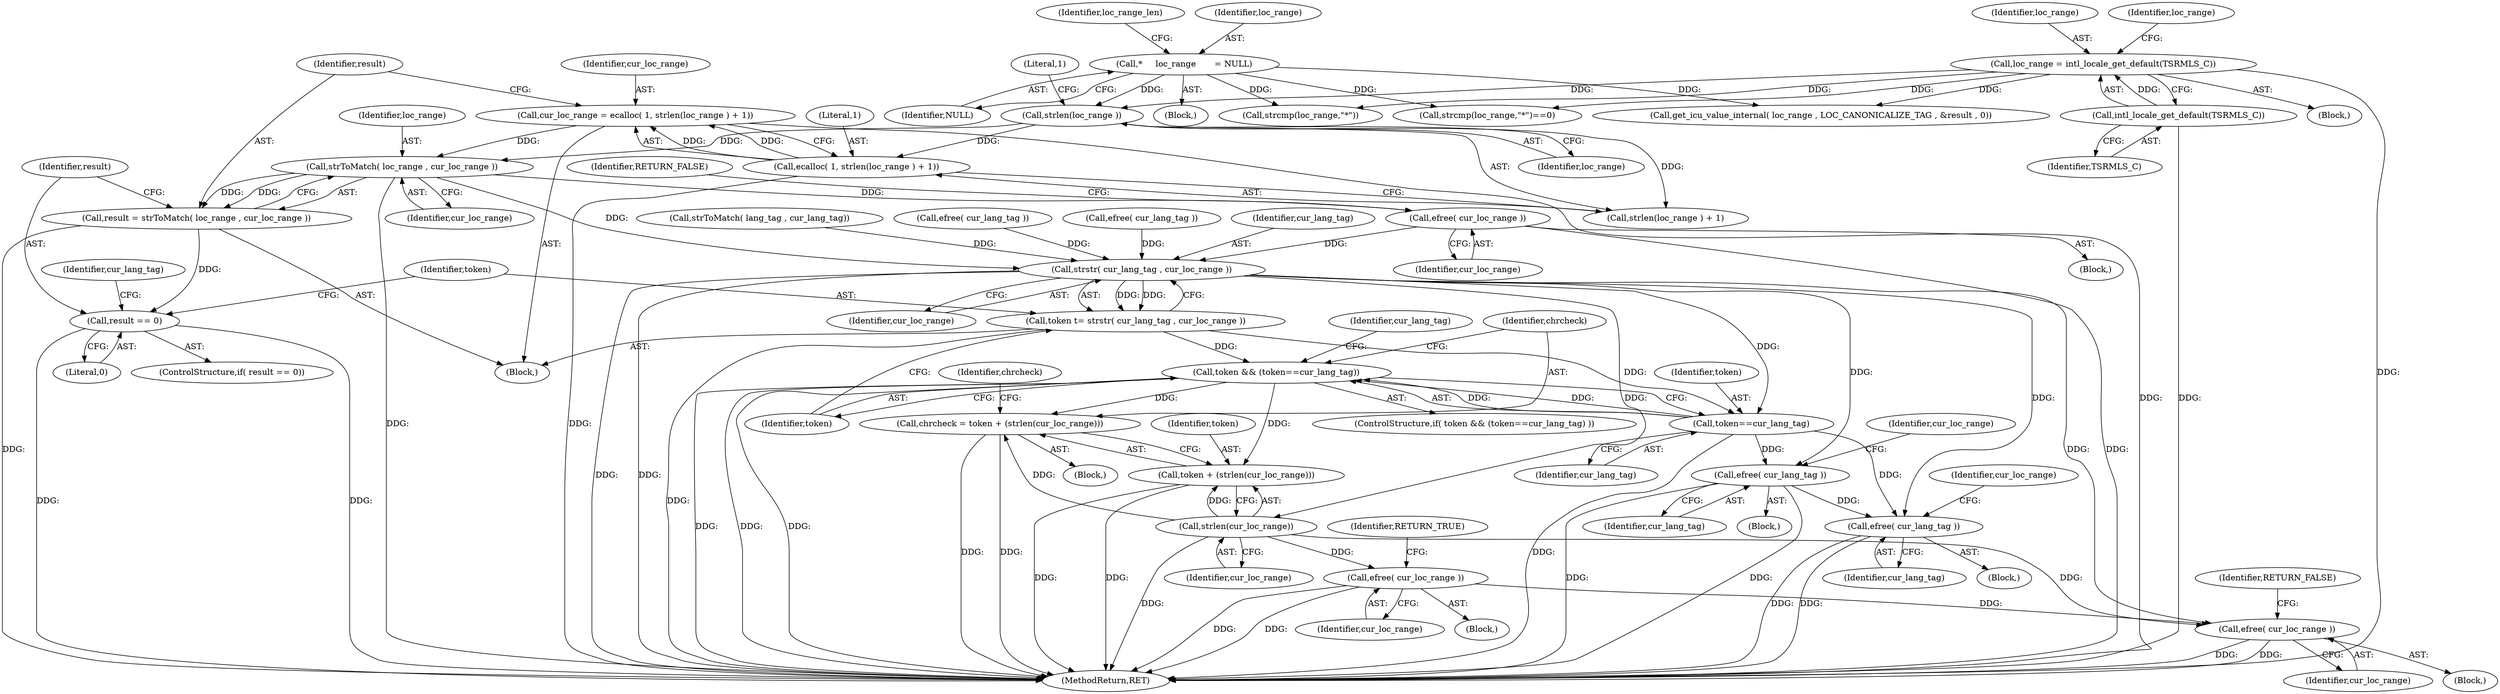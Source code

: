 digraph "0_php-src_97eff7eb57fc2320c267a949cffd622c38712484?w=1_10@API" {
"1000359" [label="(Call,cur_loc_range = ecalloc( 1, strlen(loc_range ) + 1))"];
"1000361" [label="(Call,ecalloc( 1, strlen(loc_range ) + 1))"];
"1000364" [label="(Call,strlen(loc_range ))"];
"1000124" [label="(Call,*     loc_range       = NULL)"];
"1000174" [label="(Call,loc_range = intl_locale_get_default(TSRMLS_C))"];
"1000176" [label="(Call,intl_locale_get_default(TSRMLS_C))"];
"1000369" [label="(Call,strToMatch( loc_range , cur_loc_range ))"];
"1000367" [label="(Call,result = strToMatch( loc_range , cur_loc_range ))"];
"1000373" [label="(Call,result == 0)"];
"1000379" [label="(Call,efree( cur_loc_range ))"];
"1000384" [label="(Call,strstr( cur_lang_tag , cur_loc_range ))"];
"1000382" [label="(Call,token \t= strstr( cur_lang_tag , cur_loc_range ))"];
"1000388" [label="(Call,token && (token==cur_lang_tag))"];
"1000394" [label="(Call,chrcheck = token + (strlen(cur_loc_range)))"];
"1000396" [label="(Call,token + (strlen(cur_loc_range)))"];
"1000390" [label="(Call,token==cur_lang_tag)"];
"1000412" [label="(Call,efree( cur_lang_tag ))"];
"1000423" [label="(Call,efree( cur_lang_tag ))"];
"1000398" [label="(Call,strlen(cur_loc_range))"];
"1000417" [label="(Call,efree( cur_loc_range ))"];
"1000428" [label="(Call,efree( cur_loc_range ))"];
"1000337" [label="(Block,)"];
"1000369" [label="(Call,strToMatch( loc_range , cur_loc_range ))"];
"1000365" [label="(Identifier,loc_range)"];
"1000175" [label="(Identifier,loc_range)"];
"1000384" [label="(Call,strstr( cur_lang_tag , cur_loc_range ))"];
"1000381" [label="(Identifier,RETURN_FALSE)"];
"1000396" [label="(Call,token + (strlen(cur_loc_range)))"];
"1000404" [label="(Identifier,chrcheck)"];
"1000180" [label="(Call,strcmp(loc_range,\"*\"))"];
"1000428" [label="(Call,efree( cur_loc_range ))"];
"1000373" [label="(Call,result == 0)"];
"1000391" [label="(Identifier,token)"];
"1000424" [label="(Identifier,cur_lang_tag)"];
"1000363" [label="(Call,strlen(loc_range ) + 1)"];
"1000418" [label="(Identifier,cur_loc_range)"];
"1000348" [label="(Call,strToMatch( lang_tag , cur_lang_tag))"];
"1000412" [label="(Call,efree( cur_lang_tag ))"];
"1000417" [label="(Call,efree( cur_loc_range ))"];
"1000387" [label="(ControlStructure,if( token && (token==cur_lang_tag) ))"];
"1000173" [label="(Block,)"];
"1000375" [label="(Literal,0)"];
"1000386" [label="(Identifier,cur_loc_range)"];
"1000359" [label="(Call,cur_loc_range = ecalloc( 1, strlen(loc_range ) + 1))"];
"1000129" [label="(Identifier,loc_range_len)"];
"1000176" [label="(Call,intl_locale_get_default(TSRMLS_C))"];
"1000395" [label="(Identifier,chrcheck)"];
"1000374" [label="(Identifier,result)"];
"1000177" [label="(Identifier,TSRMLS_C)"];
"1000422" [label="(Block,)"];
"1000421" [label="(Identifier,cur_lang_tag)"];
"1000411" [label="(Block,)"];
"1000124" [label="(Call,*     loc_range       = NULL)"];
"1000370" [label="(Identifier,loc_range)"];
"1000397" [label="(Identifier,token)"];
"1000174" [label="(Call,loc_range = intl_locale_get_default(TSRMLS_C))"];
"1000383" [label="(Identifier,token)"];
"1000356" [label="(Call,efree( cur_lang_tag ))"];
"1000377" [label="(Call,efree( cur_lang_tag ))"];
"1000415" [label="(Identifier,cur_loc_range)"];
"1000382" [label="(Call,token \t= strstr( cur_lang_tag , cur_loc_range ))"];
"1000378" [label="(Identifier,cur_lang_tag)"];
"1000394" [label="(Call,chrcheck = token + (strlen(cur_loc_range)))"];
"1000366" [label="(Literal,1)"];
"1000413" [label="(Identifier,cur_lang_tag)"];
"1000371" [label="(Identifier,cur_loc_range)"];
"1000367" [label="(Call,result = strToMatch( loc_range , cur_loc_range ))"];
"1000431" [label="(MethodReturn,RET)"];
"1000364" [label="(Call,strlen(loc_range ))"];
"1000376" [label="(Block,)"];
"1000429" [label="(Identifier,cur_loc_range)"];
"1000423" [label="(Call,efree( cur_lang_tag ))"];
"1000126" [label="(Identifier,NULL)"];
"1000398" [label="(Call,strlen(cur_loc_range))"];
"1000427" [label="(Block,)"];
"1000125" [label="(Identifier,loc_range)"];
"1000368" [label="(Identifier,result)"];
"1000360" [label="(Identifier,cur_loc_range)"];
"1000393" [label="(Block,)"];
"1000430" [label="(Identifier,RETURN_FALSE)"];
"1000392" [label="(Identifier,cur_lang_tag)"];
"1000191" [label="(Call,get_icu_value_internal( loc_range , LOC_CANONICALIZE_TAG , &result , 0))"];
"1000114" [label="(Block,)"];
"1000390" [label="(Call,token==cur_lang_tag)"];
"1000399" [label="(Identifier,cur_loc_range)"];
"1000419" [label="(Identifier,RETURN_TRUE)"];
"1000388" [label="(Call,token && (token==cur_lang_tag))"];
"1000380" [label="(Identifier,cur_loc_range)"];
"1000389" [label="(Identifier,token)"];
"1000181" [label="(Identifier,loc_range)"];
"1000361" [label="(Call,ecalloc( 1, strlen(loc_range ) + 1))"];
"1000416" [label="(Block,)"];
"1000385" [label="(Identifier,cur_lang_tag)"];
"1000179" [label="(Call,strcmp(loc_range,\"*\")==0)"];
"1000379" [label="(Call,efree( cur_loc_range ))"];
"1000426" [label="(Identifier,cur_loc_range)"];
"1000362" [label="(Literal,1)"];
"1000372" [label="(ControlStructure,if( result == 0))"];
"1000359" -> "1000337"  [label="AST: "];
"1000359" -> "1000361"  [label="CFG: "];
"1000360" -> "1000359"  [label="AST: "];
"1000361" -> "1000359"  [label="AST: "];
"1000368" -> "1000359"  [label="CFG: "];
"1000359" -> "1000431"  [label="DDG: "];
"1000361" -> "1000359"  [label="DDG: "];
"1000361" -> "1000359"  [label="DDG: "];
"1000359" -> "1000369"  [label="DDG: "];
"1000361" -> "1000363"  [label="CFG: "];
"1000362" -> "1000361"  [label="AST: "];
"1000363" -> "1000361"  [label="AST: "];
"1000361" -> "1000431"  [label="DDG: "];
"1000364" -> "1000361"  [label="DDG: "];
"1000364" -> "1000363"  [label="AST: "];
"1000364" -> "1000365"  [label="CFG: "];
"1000365" -> "1000364"  [label="AST: "];
"1000366" -> "1000364"  [label="CFG: "];
"1000364" -> "1000363"  [label="DDG: "];
"1000124" -> "1000364"  [label="DDG: "];
"1000174" -> "1000364"  [label="DDG: "];
"1000364" -> "1000369"  [label="DDG: "];
"1000124" -> "1000114"  [label="AST: "];
"1000124" -> "1000126"  [label="CFG: "];
"1000125" -> "1000124"  [label="AST: "];
"1000126" -> "1000124"  [label="AST: "];
"1000129" -> "1000124"  [label="CFG: "];
"1000124" -> "1000179"  [label="DDG: "];
"1000124" -> "1000180"  [label="DDG: "];
"1000124" -> "1000191"  [label="DDG: "];
"1000174" -> "1000173"  [label="AST: "];
"1000174" -> "1000176"  [label="CFG: "];
"1000175" -> "1000174"  [label="AST: "];
"1000176" -> "1000174"  [label="AST: "];
"1000181" -> "1000174"  [label="CFG: "];
"1000174" -> "1000431"  [label="DDG: "];
"1000176" -> "1000174"  [label="DDG: "];
"1000174" -> "1000179"  [label="DDG: "];
"1000174" -> "1000180"  [label="DDG: "];
"1000174" -> "1000191"  [label="DDG: "];
"1000176" -> "1000177"  [label="CFG: "];
"1000177" -> "1000176"  [label="AST: "];
"1000176" -> "1000431"  [label="DDG: "];
"1000369" -> "1000367"  [label="AST: "];
"1000369" -> "1000371"  [label="CFG: "];
"1000370" -> "1000369"  [label="AST: "];
"1000371" -> "1000369"  [label="AST: "];
"1000367" -> "1000369"  [label="CFG: "];
"1000369" -> "1000431"  [label="DDG: "];
"1000369" -> "1000367"  [label="DDG: "];
"1000369" -> "1000367"  [label="DDG: "];
"1000369" -> "1000379"  [label="DDG: "];
"1000369" -> "1000384"  [label="DDG: "];
"1000367" -> "1000337"  [label="AST: "];
"1000368" -> "1000367"  [label="AST: "];
"1000374" -> "1000367"  [label="CFG: "];
"1000367" -> "1000431"  [label="DDG: "];
"1000367" -> "1000373"  [label="DDG: "];
"1000373" -> "1000372"  [label="AST: "];
"1000373" -> "1000375"  [label="CFG: "];
"1000374" -> "1000373"  [label="AST: "];
"1000375" -> "1000373"  [label="AST: "];
"1000378" -> "1000373"  [label="CFG: "];
"1000383" -> "1000373"  [label="CFG: "];
"1000373" -> "1000431"  [label="DDG: "];
"1000373" -> "1000431"  [label="DDG: "];
"1000379" -> "1000376"  [label="AST: "];
"1000379" -> "1000380"  [label="CFG: "];
"1000380" -> "1000379"  [label="AST: "];
"1000381" -> "1000379"  [label="CFG: "];
"1000379" -> "1000431"  [label="DDG: "];
"1000379" -> "1000384"  [label="DDG: "];
"1000384" -> "1000382"  [label="AST: "];
"1000384" -> "1000386"  [label="CFG: "];
"1000385" -> "1000384"  [label="AST: "];
"1000386" -> "1000384"  [label="AST: "];
"1000382" -> "1000384"  [label="CFG: "];
"1000384" -> "1000431"  [label="DDG: "];
"1000384" -> "1000431"  [label="DDG: "];
"1000384" -> "1000382"  [label="DDG: "];
"1000384" -> "1000382"  [label="DDG: "];
"1000356" -> "1000384"  [label="DDG: "];
"1000348" -> "1000384"  [label="DDG: "];
"1000377" -> "1000384"  [label="DDG: "];
"1000384" -> "1000390"  [label="DDG: "];
"1000384" -> "1000398"  [label="DDG: "];
"1000384" -> "1000412"  [label="DDG: "];
"1000384" -> "1000423"  [label="DDG: "];
"1000384" -> "1000428"  [label="DDG: "];
"1000382" -> "1000337"  [label="AST: "];
"1000383" -> "1000382"  [label="AST: "];
"1000389" -> "1000382"  [label="CFG: "];
"1000382" -> "1000431"  [label="DDG: "];
"1000382" -> "1000388"  [label="DDG: "];
"1000382" -> "1000390"  [label="DDG: "];
"1000388" -> "1000387"  [label="AST: "];
"1000388" -> "1000389"  [label="CFG: "];
"1000388" -> "1000390"  [label="CFG: "];
"1000389" -> "1000388"  [label="AST: "];
"1000390" -> "1000388"  [label="AST: "];
"1000395" -> "1000388"  [label="CFG: "];
"1000421" -> "1000388"  [label="CFG: "];
"1000388" -> "1000431"  [label="DDG: "];
"1000388" -> "1000431"  [label="DDG: "];
"1000388" -> "1000431"  [label="DDG: "];
"1000390" -> "1000388"  [label="DDG: "];
"1000390" -> "1000388"  [label="DDG: "];
"1000388" -> "1000394"  [label="DDG: "];
"1000388" -> "1000396"  [label="DDG: "];
"1000394" -> "1000393"  [label="AST: "];
"1000394" -> "1000396"  [label="CFG: "];
"1000395" -> "1000394"  [label="AST: "];
"1000396" -> "1000394"  [label="AST: "];
"1000404" -> "1000394"  [label="CFG: "];
"1000394" -> "1000431"  [label="DDG: "];
"1000394" -> "1000431"  [label="DDG: "];
"1000398" -> "1000394"  [label="DDG: "];
"1000396" -> "1000398"  [label="CFG: "];
"1000397" -> "1000396"  [label="AST: "];
"1000398" -> "1000396"  [label="AST: "];
"1000396" -> "1000431"  [label="DDG: "];
"1000396" -> "1000431"  [label="DDG: "];
"1000398" -> "1000396"  [label="DDG: "];
"1000390" -> "1000392"  [label="CFG: "];
"1000391" -> "1000390"  [label="AST: "];
"1000392" -> "1000390"  [label="AST: "];
"1000390" -> "1000431"  [label="DDG: "];
"1000390" -> "1000412"  [label="DDG: "];
"1000390" -> "1000423"  [label="DDG: "];
"1000412" -> "1000411"  [label="AST: "];
"1000412" -> "1000413"  [label="CFG: "];
"1000413" -> "1000412"  [label="AST: "];
"1000415" -> "1000412"  [label="CFG: "];
"1000412" -> "1000431"  [label="DDG: "];
"1000412" -> "1000431"  [label="DDG: "];
"1000412" -> "1000423"  [label="DDG: "];
"1000423" -> "1000422"  [label="AST: "];
"1000423" -> "1000424"  [label="CFG: "];
"1000424" -> "1000423"  [label="AST: "];
"1000426" -> "1000423"  [label="CFG: "];
"1000423" -> "1000431"  [label="DDG: "];
"1000423" -> "1000431"  [label="DDG: "];
"1000398" -> "1000399"  [label="CFG: "];
"1000399" -> "1000398"  [label="AST: "];
"1000398" -> "1000431"  [label="DDG: "];
"1000398" -> "1000417"  [label="DDG: "];
"1000398" -> "1000428"  [label="DDG: "];
"1000417" -> "1000416"  [label="AST: "];
"1000417" -> "1000418"  [label="CFG: "];
"1000418" -> "1000417"  [label="AST: "];
"1000419" -> "1000417"  [label="CFG: "];
"1000417" -> "1000431"  [label="DDG: "];
"1000417" -> "1000431"  [label="DDG: "];
"1000417" -> "1000428"  [label="DDG: "];
"1000428" -> "1000427"  [label="AST: "];
"1000428" -> "1000429"  [label="CFG: "];
"1000429" -> "1000428"  [label="AST: "];
"1000430" -> "1000428"  [label="CFG: "];
"1000428" -> "1000431"  [label="DDG: "];
"1000428" -> "1000431"  [label="DDG: "];
}
